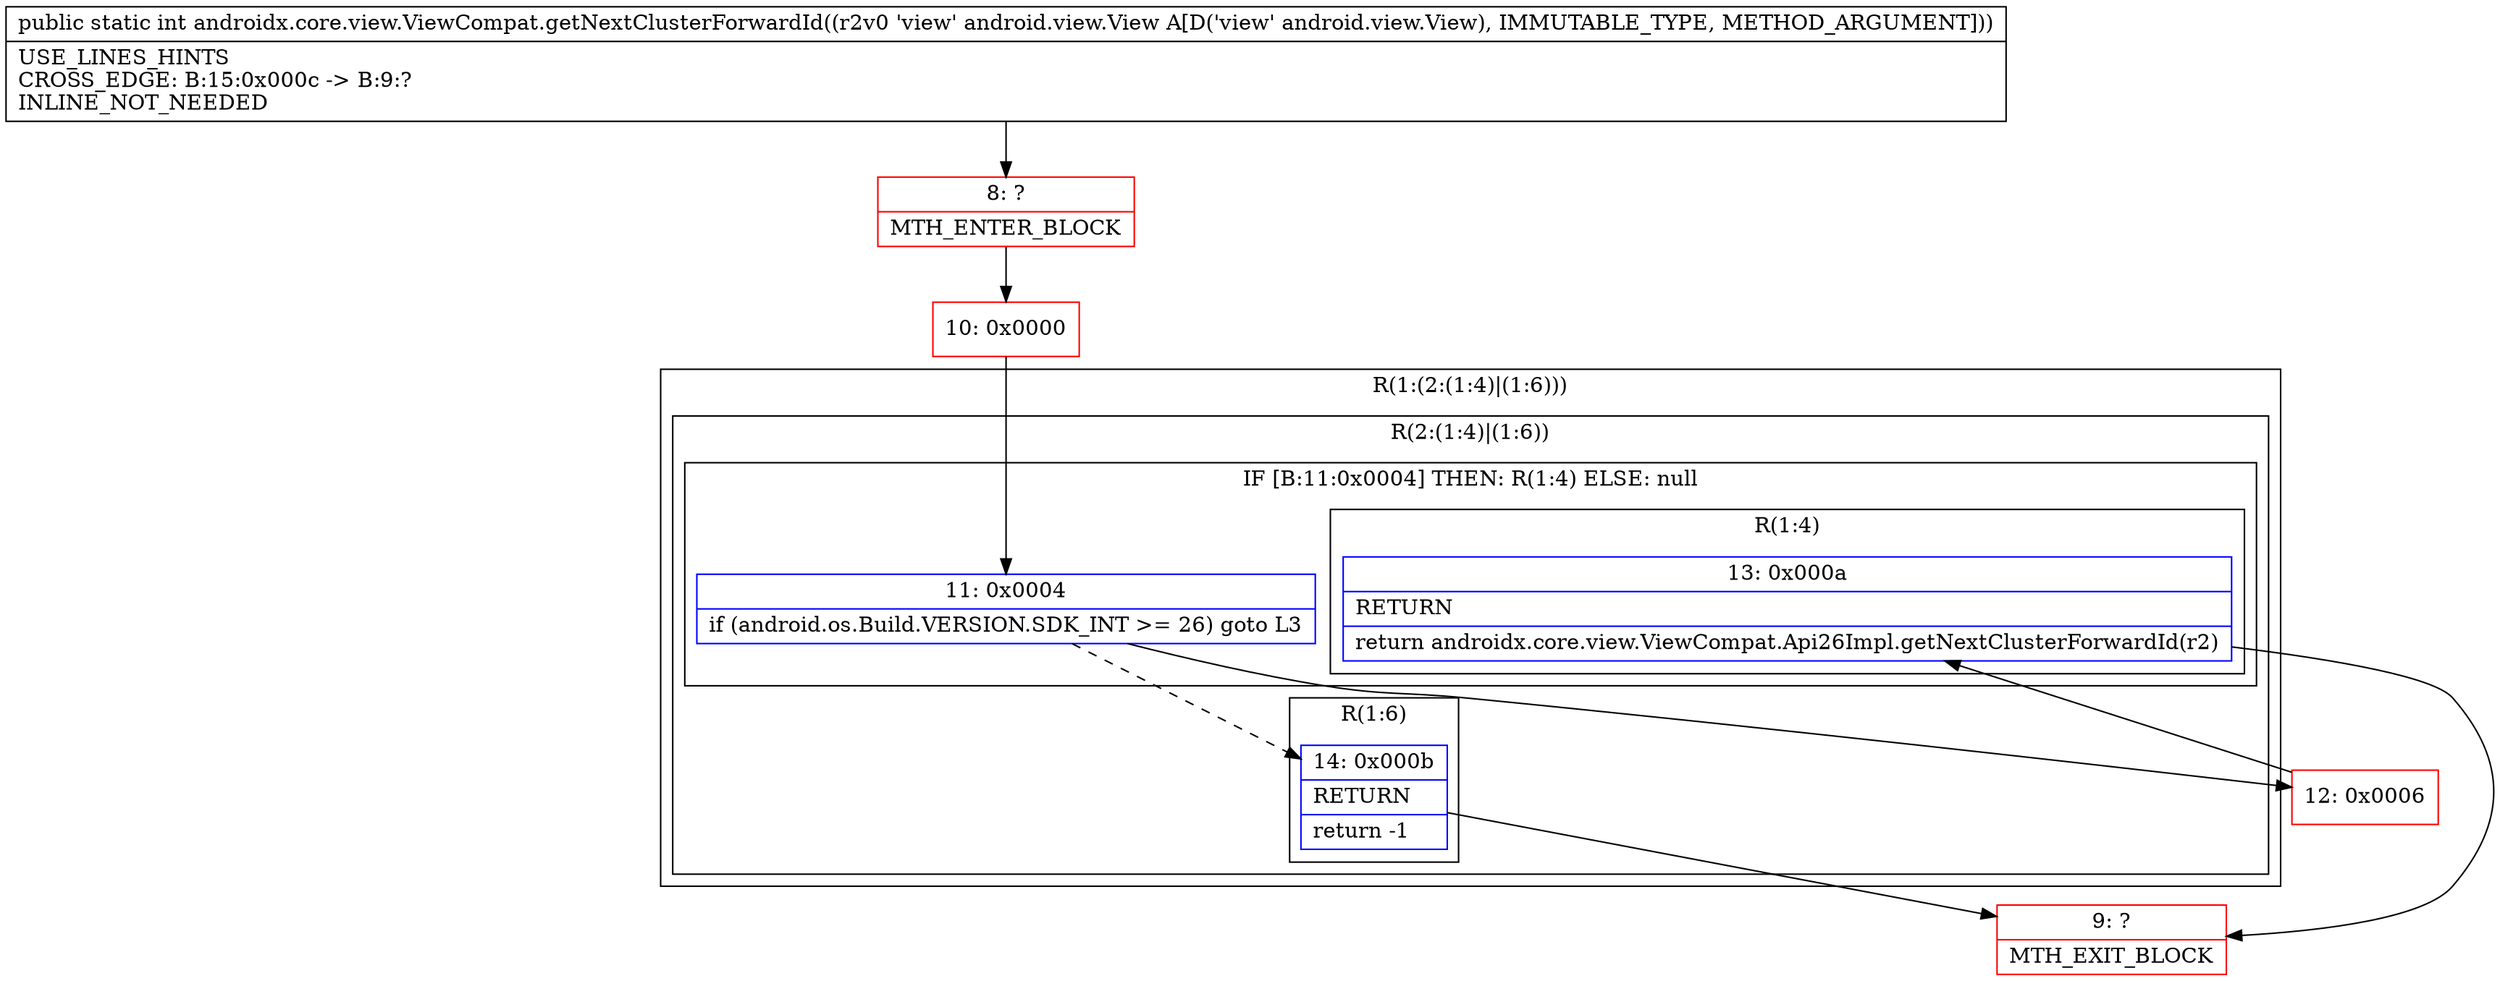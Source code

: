 digraph "CFG forandroidx.core.view.ViewCompat.getNextClusterForwardId(Landroid\/view\/View;)I" {
subgraph cluster_Region_1648731648 {
label = "R(1:(2:(1:4)|(1:6)))";
node [shape=record,color=blue];
subgraph cluster_Region_301604643 {
label = "R(2:(1:4)|(1:6))";
node [shape=record,color=blue];
subgraph cluster_IfRegion_362724720 {
label = "IF [B:11:0x0004] THEN: R(1:4) ELSE: null";
node [shape=record,color=blue];
Node_11 [shape=record,label="{11\:\ 0x0004|if (android.os.Build.VERSION.SDK_INT \>= 26) goto L3\l}"];
subgraph cluster_Region_894956631 {
label = "R(1:4)";
node [shape=record,color=blue];
Node_13 [shape=record,label="{13\:\ 0x000a|RETURN\l|return androidx.core.view.ViewCompat.Api26Impl.getNextClusterForwardId(r2)\l}"];
}
}
subgraph cluster_Region_2062360923 {
label = "R(1:6)";
node [shape=record,color=blue];
Node_14 [shape=record,label="{14\:\ 0x000b|RETURN\l|return \-1\l}"];
}
}
}
Node_8 [shape=record,color=red,label="{8\:\ ?|MTH_ENTER_BLOCK\l}"];
Node_10 [shape=record,color=red,label="{10\:\ 0x0000}"];
Node_12 [shape=record,color=red,label="{12\:\ 0x0006}"];
Node_9 [shape=record,color=red,label="{9\:\ ?|MTH_EXIT_BLOCK\l}"];
MethodNode[shape=record,label="{public static int androidx.core.view.ViewCompat.getNextClusterForwardId((r2v0 'view' android.view.View A[D('view' android.view.View), IMMUTABLE_TYPE, METHOD_ARGUMENT]))  | USE_LINES_HINTS\lCROSS_EDGE: B:15:0x000c \-\> B:9:?\lINLINE_NOT_NEEDED\l}"];
MethodNode -> Node_8;Node_11 -> Node_12;
Node_11 -> Node_14[style=dashed];
Node_13 -> Node_9;
Node_14 -> Node_9;
Node_8 -> Node_10;
Node_10 -> Node_11;
Node_12 -> Node_13;
}

